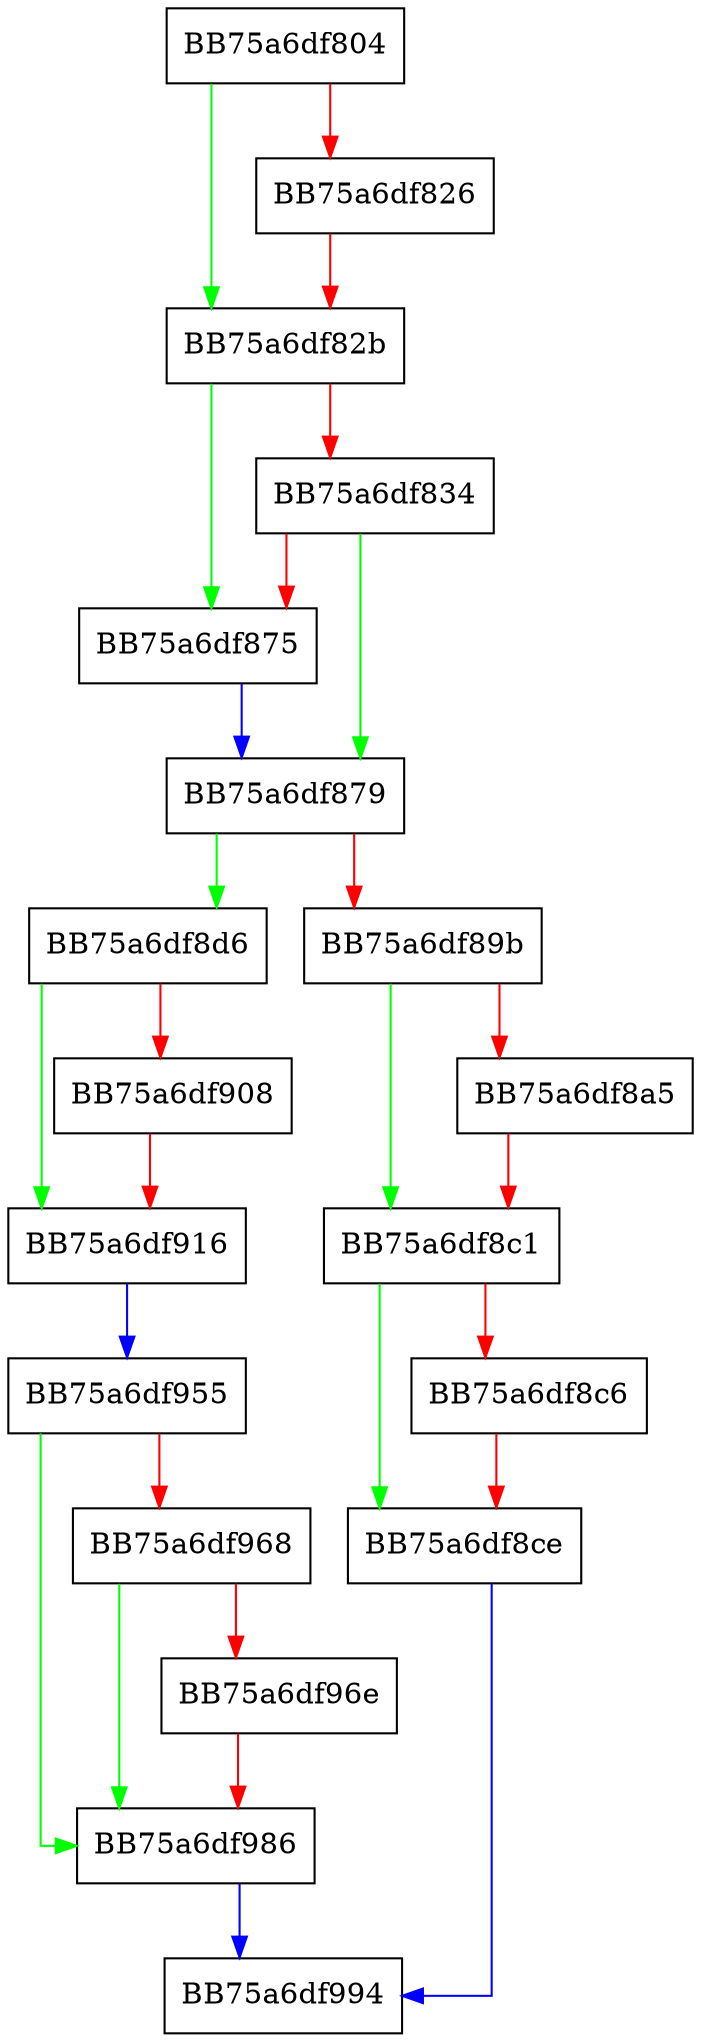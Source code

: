 digraph CreateInstance {
  node [shape="box"];
  graph [splines=ortho];
  BB75a6df804 -> BB75a6df82b [color="green"];
  BB75a6df804 -> BB75a6df826 [color="red"];
  BB75a6df826 -> BB75a6df82b [color="red"];
  BB75a6df82b -> BB75a6df875 [color="green"];
  BB75a6df82b -> BB75a6df834 [color="red"];
  BB75a6df834 -> BB75a6df879 [color="green"];
  BB75a6df834 -> BB75a6df875 [color="red"];
  BB75a6df875 -> BB75a6df879 [color="blue"];
  BB75a6df879 -> BB75a6df8d6 [color="green"];
  BB75a6df879 -> BB75a6df89b [color="red"];
  BB75a6df89b -> BB75a6df8c1 [color="green"];
  BB75a6df89b -> BB75a6df8a5 [color="red"];
  BB75a6df8a5 -> BB75a6df8c1 [color="red"];
  BB75a6df8c1 -> BB75a6df8ce [color="green"];
  BB75a6df8c1 -> BB75a6df8c6 [color="red"];
  BB75a6df8c6 -> BB75a6df8ce [color="red"];
  BB75a6df8ce -> BB75a6df994 [color="blue"];
  BB75a6df8d6 -> BB75a6df916 [color="green"];
  BB75a6df8d6 -> BB75a6df908 [color="red"];
  BB75a6df908 -> BB75a6df916 [color="red"];
  BB75a6df916 -> BB75a6df955 [color="blue"];
  BB75a6df955 -> BB75a6df986 [color="green"];
  BB75a6df955 -> BB75a6df968 [color="red"];
  BB75a6df968 -> BB75a6df986 [color="green"];
  BB75a6df968 -> BB75a6df96e [color="red"];
  BB75a6df96e -> BB75a6df986 [color="red"];
  BB75a6df986 -> BB75a6df994 [color="blue"];
}